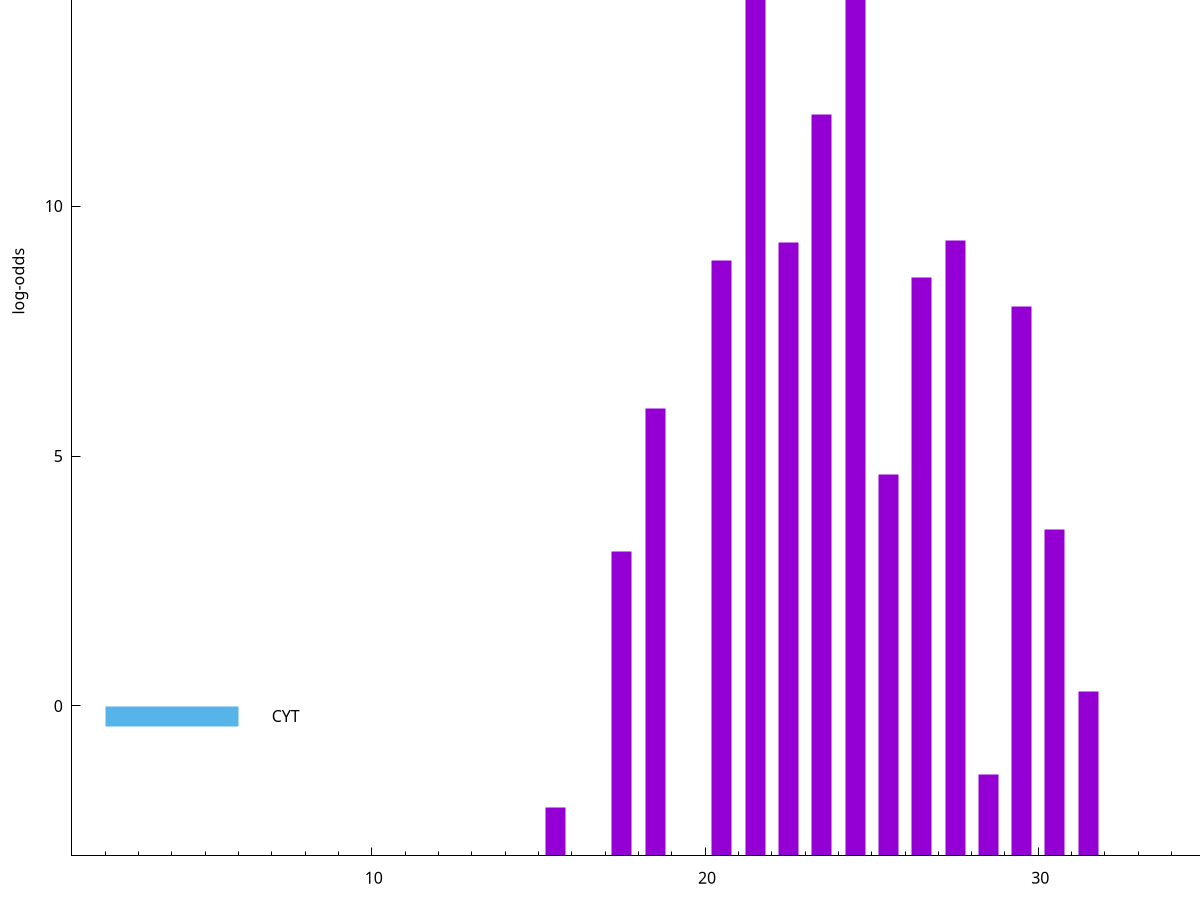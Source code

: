 set title "LipoP predictions for SRR4017897.gff"
set size 2., 1.4
set xrange [1:70] 
set mxtics 10
set yrange [-3:20]
set y2range [0:23]
set ylabel "log-odds"
set term postscript eps color solid "Helvetica" 30
set output "SRR4017897.gff24.eps"
set arrow from 2,16.2547 to 6,16.2547 nohead lt 1 lw 20
set label "SpI" at 7,16.2547
set arrow from 2,-0.200913 to 6,-0.200913 nohead lt 3 lw 20
set label "CYT" at 7,-0.200913
set arrow from 2,16.2547 to 6,16.2547 nohead lt 1 lw 20
set label "SpI" at 7,16.2547
# NOTE: The scores below are the log-odds scores with the threshold
# NOTE: subtracted (a hack to make gnuplot make the histogram all
# NOTE: look nice).
plot "-" axes x1y2 title "" with impulses lt 1 lw 20
24.500000 18.264400
21.500000 17.997400
23.500000 14.831000
27.500000 12.314010
22.500000 12.266720
20.500000 11.904650
26.500000 11.576530
29.500000 10.993620
18.500000 8.960550
25.500000 7.633480
30.500000 6.538500
17.500000 6.097700
31.500000 3.294158
28.500000 1.627130
15.500000 0.964690
e
exit
